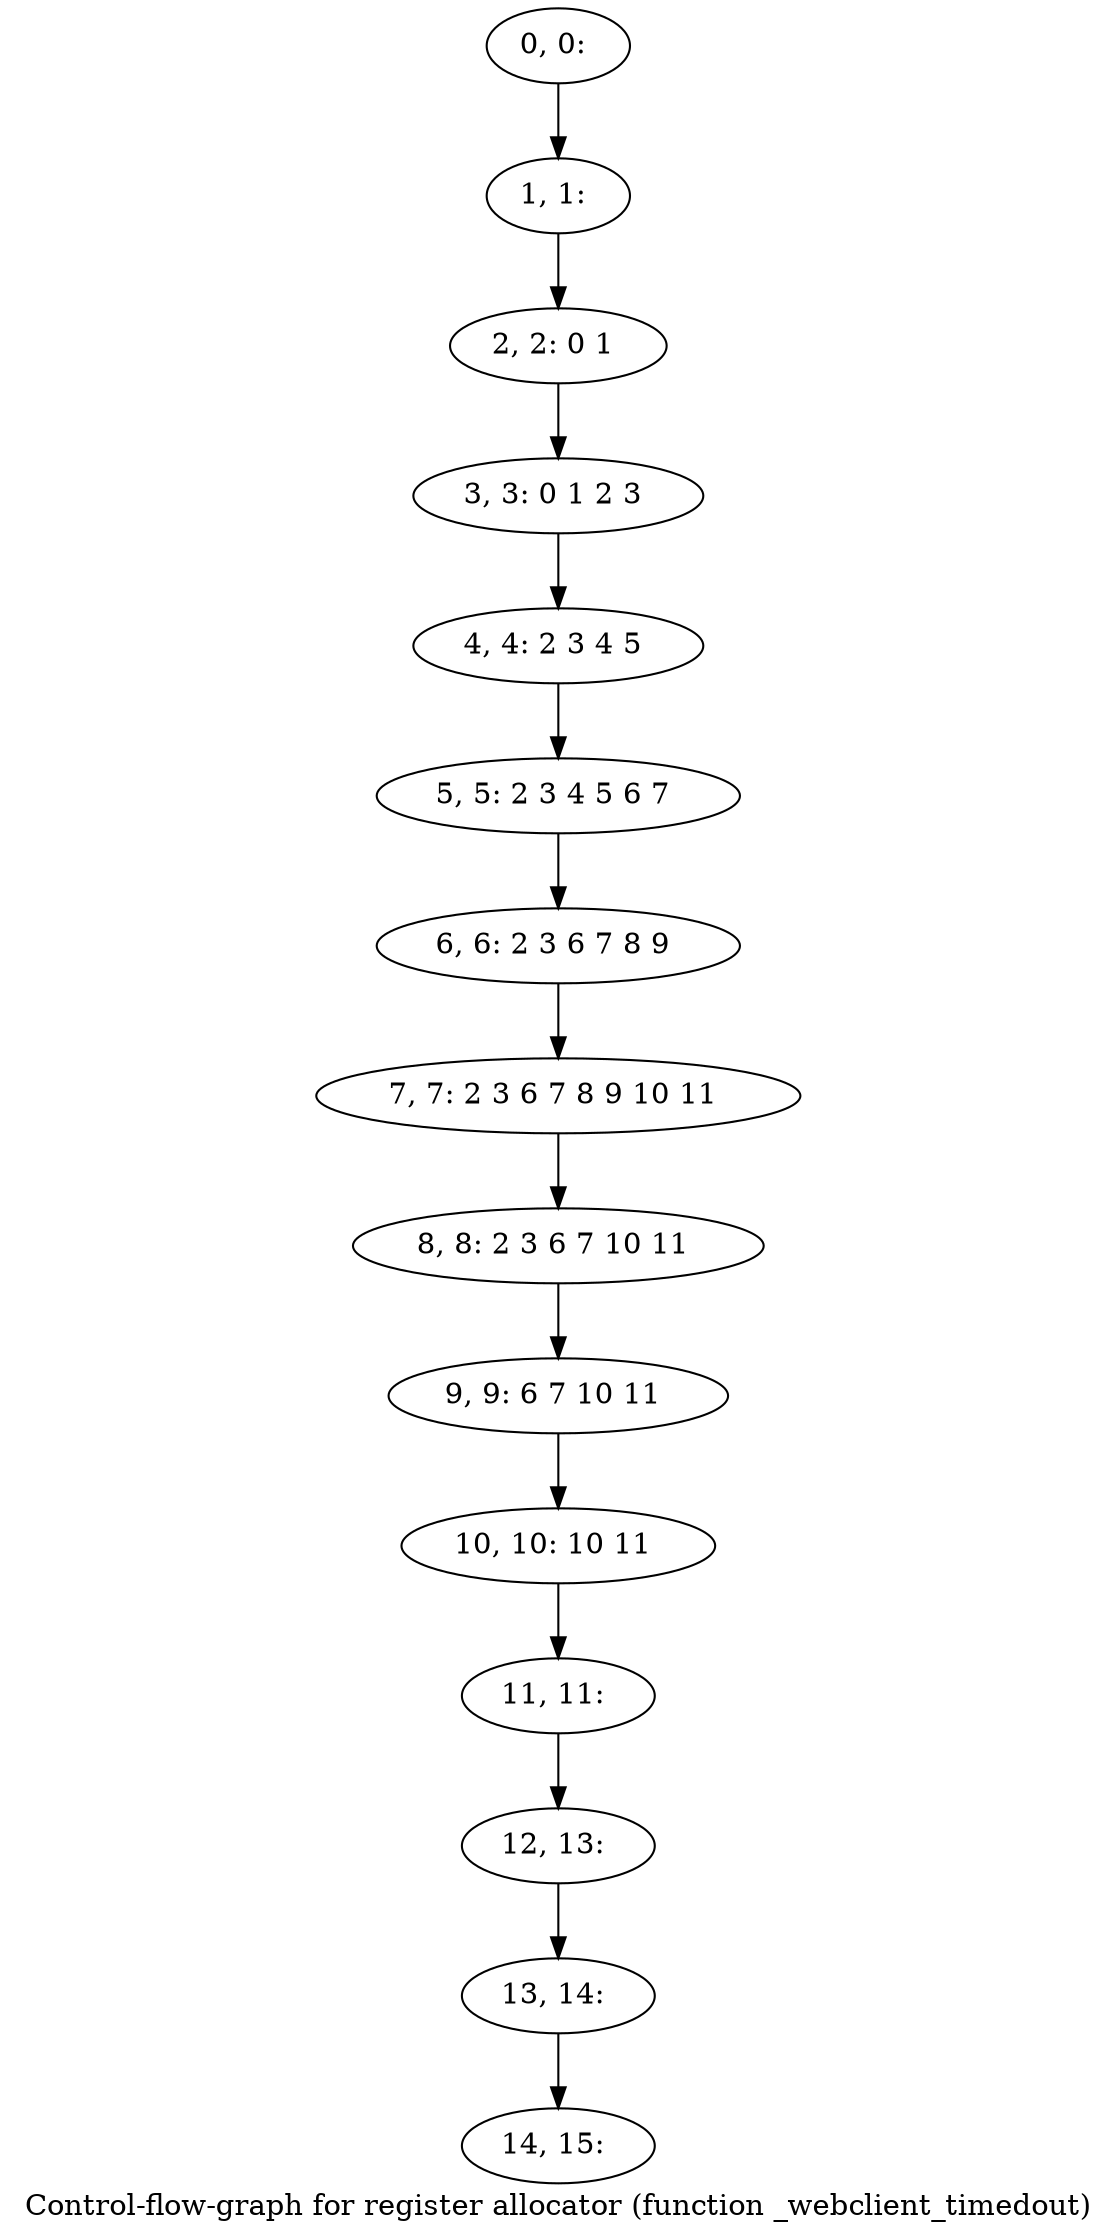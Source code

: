 digraph G {
graph [label="Control-flow-graph for register allocator (function _webclient_timedout)"]
0[label="0, 0: "];
1[label="1, 1: "];
2[label="2, 2: 0 1 "];
3[label="3, 3: 0 1 2 3 "];
4[label="4, 4: 2 3 4 5 "];
5[label="5, 5: 2 3 4 5 6 7 "];
6[label="6, 6: 2 3 6 7 8 9 "];
7[label="7, 7: 2 3 6 7 8 9 10 11 "];
8[label="8, 8: 2 3 6 7 10 11 "];
9[label="9, 9: 6 7 10 11 "];
10[label="10, 10: 10 11 "];
11[label="11, 11: "];
12[label="12, 13: "];
13[label="13, 14: "];
14[label="14, 15: "];
0->1 ;
1->2 ;
2->3 ;
3->4 ;
4->5 ;
5->6 ;
6->7 ;
7->8 ;
8->9 ;
9->10 ;
10->11 ;
11->12 ;
12->13 ;
13->14 ;
}
